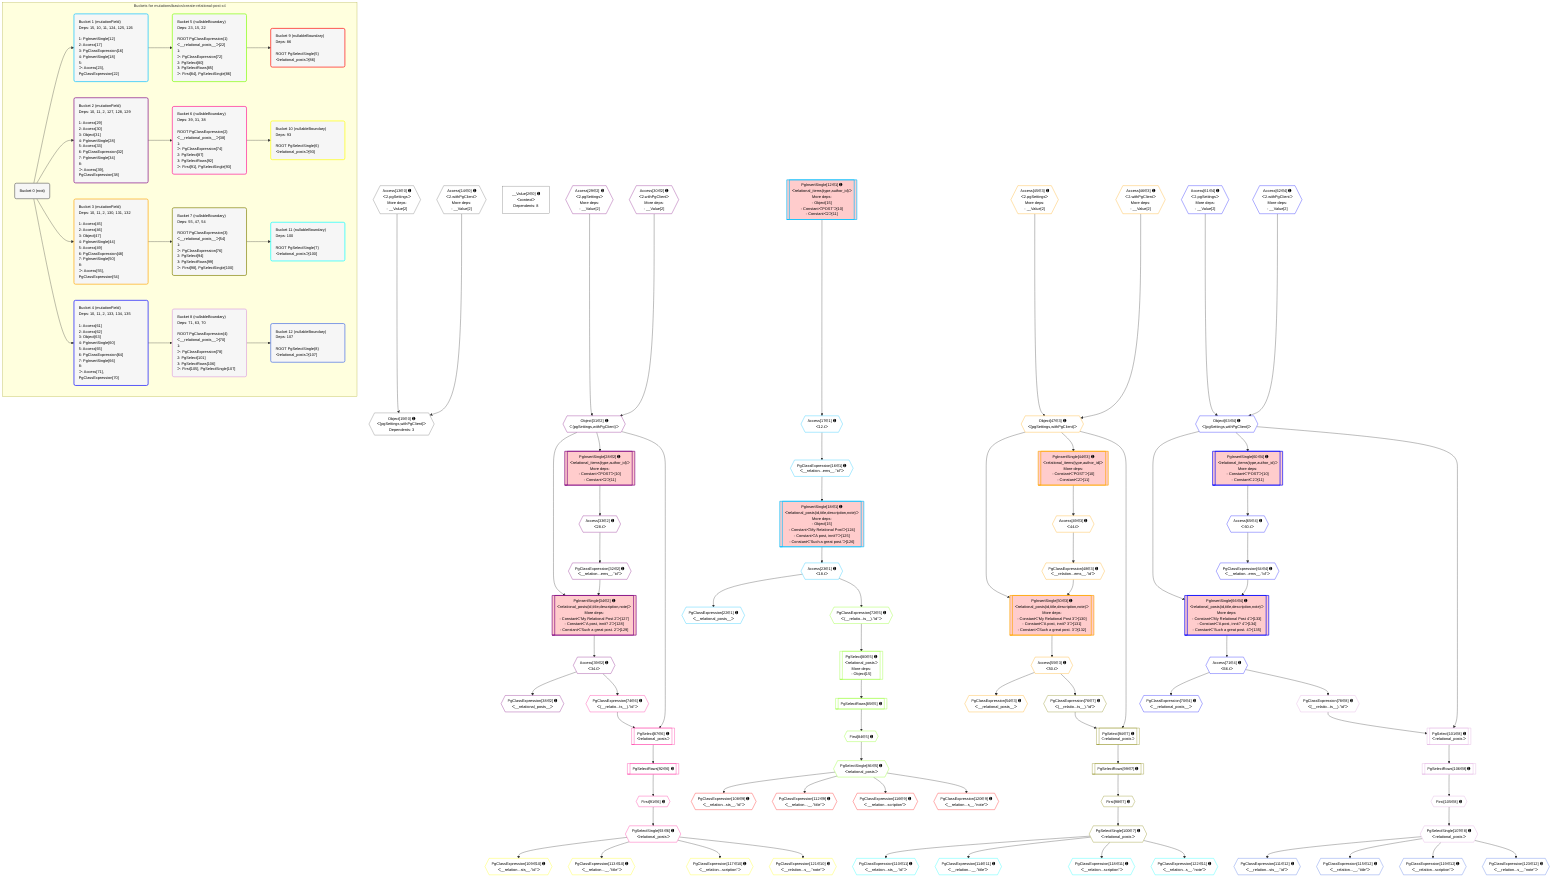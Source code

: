 %%{init: {'themeVariables': { 'fontSize': '12px'}}}%%
graph TD
    classDef path fill:#eee,stroke:#000,color:#000
    classDef plan fill:#fff,stroke-width:1px,color:#000
    classDef itemplan fill:#fff,stroke-width:2px,color:#000
    classDef unbatchedplan fill:#dff,stroke-width:1px,color:#000
    classDef sideeffectplan fill:#fcc,stroke-width:2px,color:#000
    classDef bucket fill:#f6f6f6,color:#000,stroke-width:2px,text-align:left

    subgraph "Buckets for mutations/basics/create-relational-post-x4"
    Bucket0("Bucket 0 (root)"):::bucket
    Bucket1("Bucket 1 (mutationField)<br />Deps: 15, 10, 11, 124, 125, 126<br /><br />1: PgInsertSingle[12]<br />2: Access[17]<br />3: PgClassExpression[16]<br />4: PgInsertSingle[18]<br />5: <br />ᐳ: Access[23], PgClassExpression[22]"):::bucket
    Bucket2("Bucket 2 (mutationField)<br />Deps: 10, 11, 2, 127, 128, 129<br /><br />1: Access[29]<br />2: Access[30]<br />3: Object[31]<br />4: PgInsertSingle[28]<br />5: Access[33]<br />6: PgClassExpression[32]<br />7: PgInsertSingle[34]<br />8: <br />ᐳ: Access[39], PgClassExpression[38]"):::bucket
    Bucket3("Bucket 3 (mutationField)<br />Deps: 10, 11, 2, 130, 131, 132<br /><br />1: Access[45]<br />2: Access[46]<br />3: Object[47]<br />4: PgInsertSingle[44]<br />5: Access[49]<br />6: PgClassExpression[48]<br />7: PgInsertSingle[50]<br />8: <br />ᐳ: Access[55], PgClassExpression[54]"):::bucket
    Bucket4("Bucket 4 (mutationField)<br />Deps: 10, 11, 2, 133, 134, 135<br /><br />1: Access[61]<br />2: Access[62]<br />3: Object[63]<br />4: PgInsertSingle[60]<br />5: Access[65]<br />6: PgClassExpression[64]<br />7: PgInsertSingle[66]<br />8: <br />ᐳ: Access[71], PgClassExpression[70]"):::bucket
    Bucket5("Bucket 5 (nullableBoundary)<br />Deps: 23, 15, 22<br /><br />ROOT PgClassExpression{1}ᐸ__relational_posts__ᐳ[22]<br />1: <br />ᐳ: PgClassExpression[72]<br />2: PgSelect[80]<br />3: PgSelectRows[85]<br />ᐳ: First[84], PgSelectSingle[86]"):::bucket
    Bucket6("Bucket 6 (nullableBoundary)<br />Deps: 39, 31, 38<br /><br />ROOT PgClassExpression{2}ᐸ__relational_posts__ᐳ[38]<br />1: <br />ᐳ: PgClassExpression[74]<br />2: PgSelect[87]<br />3: PgSelectRows[92]<br />ᐳ: First[91], PgSelectSingle[93]"):::bucket
    Bucket7("Bucket 7 (nullableBoundary)<br />Deps: 55, 47, 54<br /><br />ROOT PgClassExpression{3}ᐸ__relational_posts__ᐳ[54]<br />1: <br />ᐳ: PgClassExpression[76]<br />2: PgSelect[94]<br />3: PgSelectRows[99]<br />ᐳ: First[98], PgSelectSingle[100]"):::bucket
    Bucket8("Bucket 8 (nullableBoundary)<br />Deps: 71, 63, 70<br /><br />ROOT PgClassExpression{4}ᐸ__relational_posts__ᐳ[70]<br />1: <br />ᐳ: PgClassExpression[78]<br />2: PgSelect[101]<br />3: PgSelectRows[106]<br />ᐳ: First[105], PgSelectSingle[107]"):::bucket
    Bucket9("Bucket 9 (nullableBoundary)<br />Deps: 86<br /><br />ROOT PgSelectSingle{5}ᐸrelational_postsᐳ[86]"):::bucket
    Bucket10("Bucket 10 (nullableBoundary)<br />Deps: 93<br /><br />ROOT PgSelectSingle{6}ᐸrelational_postsᐳ[93]"):::bucket
    Bucket11("Bucket 11 (nullableBoundary)<br />Deps: 100<br /><br />ROOT PgSelectSingle{7}ᐸrelational_postsᐳ[100]"):::bucket
    Bucket12("Bucket 12 (nullableBoundary)<br />Deps: 107<br /><br />ROOT PgSelectSingle{8}ᐸrelational_postsᐳ[107]"):::bucket
    end
    Bucket0 --> Bucket1 & Bucket2 & Bucket3 & Bucket4
    Bucket1 --> Bucket5
    Bucket2 --> Bucket6
    Bucket3 --> Bucket7
    Bucket4 --> Bucket8
    Bucket5 --> Bucket9
    Bucket6 --> Bucket10
    Bucket7 --> Bucket11
    Bucket8 --> Bucket12

    %% plan dependencies
    Object15{{"Object[15∈0] ➊<br />ᐸ{pgSettings,withPgClient}ᐳ<br />Dependents: 3"}}:::plan
    Access13{{"Access[13∈0] ➊<br />ᐸ2.pgSettingsᐳ<br />More deps:<br />- __Value[2]"}}:::plan
    Access14{{"Access[14∈0] ➊<br />ᐸ2.withPgClientᐳ<br />More deps:<br />- __Value[2]"}}:::plan
    Access13 & Access14 --> Object15
    __Value2["__Value[2∈0] ➊<br />ᐸcontextᐳ<br />Dependents: 8"]:::plan
    PgInsertSingle18[["PgInsertSingle[18∈1] ➊<br />ᐸrelational_posts(id,title,description,note)ᐳ<br />More deps:<br />- Object[15]<br />- Constantᐸ'My Relational Post'ᐳ[124]<br />- Constantᐸ'A post, innit?'ᐳ[125]<br />- Constantᐸ'Such a great post.'ᐳ[126]"]]:::sideeffectplan
    PgClassExpression16{{"PgClassExpression[16∈1] ➊<br />ᐸ__relation...ems__.”id”ᐳ"}}:::plan
    PgClassExpression16 --> PgInsertSingle18
    PgInsertSingle12[["PgInsertSingle[12∈1] ➊<br />ᐸrelational_items(type,author_id)ᐳ<br />More deps:<br />- Object[15]<br />- Constantᐸ'POST'ᐳ[10]<br />- Constantᐸ2ᐳ[11]"]]:::sideeffectplan
    Access17{{"Access[17∈1] ➊<br />ᐸ12.tᐳ"}}:::plan
    Access17 --> PgClassExpression16
    PgInsertSingle12 --> Access17
    PgClassExpression22{{"PgClassExpression[22∈1] ➊<br />ᐸ__relational_posts__ᐳ"}}:::plan
    Access23{{"Access[23∈1] ➊<br />ᐸ18.tᐳ"}}:::plan
    Access23 --> PgClassExpression22
    PgInsertSingle18 --> Access23
    PgInsertSingle34[["PgInsertSingle[34∈2] ➊<br />ᐸrelational_posts(id,title,description,note)ᐳ<br />More deps:<br />- Constantᐸ'My Relational Post 2'ᐳ[127]<br />- Constantᐸ'A post, innit? 2'ᐳ[128]<br />- Constantᐸ'Such a great post. 2'ᐳ[129]"]]:::sideeffectplan
    Object31{{"Object[31∈2] ➊<br />ᐸ{pgSettings,withPgClient}ᐳ"}}:::plan
    PgClassExpression32{{"PgClassExpression[32∈2] ➊<br />ᐸ__relation...ems__.”id”ᐳ"}}:::plan
    Object31 & PgClassExpression32 --> PgInsertSingle34
    PgInsertSingle28[["PgInsertSingle[28∈2] ➊<br />ᐸrelational_items(type,author_id)ᐳ<br />More deps:<br />- Constantᐸ'POST'ᐳ[10]<br />- Constantᐸ2ᐳ[11]"]]:::sideeffectplan
    Object31 --> PgInsertSingle28
    Access29{{"Access[29∈2] ➊<br />ᐸ2.pgSettingsᐳ<br />More deps:<br />- __Value[2]"}}:::plan
    Access30{{"Access[30∈2] ➊<br />ᐸ2.withPgClientᐳ<br />More deps:<br />- __Value[2]"}}:::plan
    Access29 & Access30 --> Object31
    Access33{{"Access[33∈2] ➊<br />ᐸ28.tᐳ"}}:::plan
    Access33 --> PgClassExpression32
    PgInsertSingle28 --> Access33
    PgClassExpression38{{"PgClassExpression[38∈2] ➊<br />ᐸ__relational_posts__ᐳ"}}:::plan
    Access39{{"Access[39∈2] ➊<br />ᐸ34.tᐳ"}}:::plan
    Access39 --> PgClassExpression38
    PgInsertSingle34 --> Access39
    PgInsertSingle50[["PgInsertSingle[50∈3] ➊<br />ᐸrelational_posts(id,title,description,note)ᐳ<br />More deps:<br />- Constantᐸ'My Relational Post 3'ᐳ[130]<br />- Constantᐸ'A post, innit? 3'ᐳ[131]<br />- Constantᐸ'Such a great post. 3'ᐳ[132]"]]:::sideeffectplan
    Object47{{"Object[47∈3] ➊<br />ᐸ{pgSettings,withPgClient}ᐳ"}}:::plan
    PgClassExpression48{{"PgClassExpression[48∈3] ➊<br />ᐸ__relation...ems__.”id”ᐳ"}}:::plan
    Object47 & PgClassExpression48 --> PgInsertSingle50
    PgInsertSingle44[["PgInsertSingle[44∈3] ➊<br />ᐸrelational_items(type,author_id)ᐳ<br />More deps:<br />- Constantᐸ'POST'ᐳ[10]<br />- Constantᐸ2ᐳ[11]"]]:::sideeffectplan
    Object47 --> PgInsertSingle44
    Access45{{"Access[45∈3] ➊<br />ᐸ2.pgSettingsᐳ<br />More deps:<br />- __Value[2]"}}:::plan
    Access46{{"Access[46∈3] ➊<br />ᐸ2.withPgClientᐳ<br />More deps:<br />- __Value[2]"}}:::plan
    Access45 & Access46 --> Object47
    Access49{{"Access[49∈3] ➊<br />ᐸ44.tᐳ"}}:::plan
    Access49 --> PgClassExpression48
    PgInsertSingle44 --> Access49
    PgClassExpression54{{"PgClassExpression[54∈3] ➊<br />ᐸ__relational_posts__ᐳ"}}:::plan
    Access55{{"Access[55∈3] ➊<br />ᐸ50.tᐳ"}}:::plan
    Access55 --> PgClassExpression54
    PgInsertSingle50 --> Access55
    PgInsertSingle66[["PgInsertSingle[66∈4] ➊<br />ᐸrelational_posts(id,title,description,note)ᐳ<br />More deps:<br />- Constantᐸ'My Relational Post 4'ᐳ[133]<br />- Constantᐸ'A post, innit? 4'ᐳ[134]<br />- Constantᐸ'Such a great post. 4'ᐳ[135]"]]:::sideeffectplan
    Object63{{"Object[63∈4] ➊<br />ᐸ{pgSettings,withPgClient}ᐳ"}}:::plan
    PgClassExpression64{{"PgClassExpression[64∈4] ➊<br />ᐸ__relation...ems__.”id”ᐳ"}}:::plan
    Object63 & PgClassExpression64 --> PgInsertSingle66
    PgInsertSingle60[["PgInsertSingle[60∈4] ➊<br />ᐸrelational_items(type,author_id)ᐳ<br />More deps:<br />- Constantᐸ'POST'ᐳ[10]<br />- Constantᐸ2ᐳ[11]"]]:::sideeffectplan
    Object63 --> PgInsertSingle60
    Access61{{"Access[61∈4] ➊<br />ᐸ2.pgSettingsᐳ<br />More deps:<br />- __Value[2]"}}:::plan
    Access62{{"Access[62∈4] ➊<br />ᐸ2.withPgClientᐳ<br />More deps:<br />- __Value[2]"}}:::plan
    Access61 & Access62 --> Object63
    Access65{{"Access[65∈4] ➊<br />ᐸ60.tᐳ"}}:::plan
    Access65 --> PgClassExpression64
    PgInsertSingle60 --> Access65
    PgClassExpression70{{"PgClassExpression[70∈4] ➊<br />ᐸ__relational_posts__ᐳ"}}:::plan
    Access71{{"Access[71∈4] ➊<br />ᐸ66.tᐳ"}}:::plan
    Access71 --> PgClassExpression70
    PgInsertSingle66 --> Access71
    PgSelect80[["PgSelect[80∈5] ➊<br />ᐸrelational_postsᐳ<br />More deps:<br />- Object[15]"]]:::plan
    PgClassExpression72{{"PgClassExpression[72∈5] ➊<br />ᐸ(__relatio...ts__).”id”ᐳ"}}:::plan
    PgClassExpression72 --> PgSelect80
    Access23 --> PgClassExpression72
    First84{{"First[84∈5] ➊"}}:::plan
    PgSelectRows85[["PgSelectRows[85∈5] ➊"]]:::plan
    PgSelectRows85 --> First84
    PgSelect80 --> PgSelectRows85
    PgSelectSingle86{{"PgSelectSingle[86∈5] ➊<br />ᐸrelational_postsᐳ"}}:::plan
    First84 --> PgSelectSingle86
    PgSelect87[["PgSelect[87∈6] ➊<br />ᐸrelational_postsᐳ"]]:::plan
    PgClassExpression74{{"PgClassExpression[74∈6] ➊<br />ᐸ(__relatio...ts__).”id”ᐳ"}}:::plan
    Object31 & PgClassExpression74 --> PgSelect87
    Access39 --> PgClassExpression74
    First91{{"First[91∈6] ➊"}}:::plan
    PgSelectRows92[["PgSelectRows[92∈6] ➊"]]:::plan
    PgSelectRows92 --> First91
    PgSelect87 --> PgSelectRows92
    PgSelectSingle93{{"PgSelectSingle[93∈6] ➊<br />ᐸrelational_postsᐳ"}}:::plan
    First91 --> PgSelectSingle93
    PgSelect94[["PgSelect[94∈7] ➊<br />ᐸrelational_postsᐳ"]]:::plan
    PgClassExpression76{{"PgClassExpression[76∈7] ➊<br />ᐸ(__relatio...ts__).”id”ᐳ"}}:::plan
    Object47 & PgClassExpression76 --> PgSelect94
    Access55 --> PgClassExpression76
    First98{{"First[98∈7] ➊"}}:::plan
    PgSelectRows99[["PgSelectRows[99∈7] ➊"]]:::plan
    PgSelectRows99 --> First98
    PgSelect94 --> PgSelectRows99
    PgSelectSingle100{{"PgSelectSingle[100∈7] ➊<br />ᐸrelational_postsᐳ"}}:::plan
    First98 --> PgSelectSingle100
    PgSelect101[["PgSelect[101∈8] ➊<br />ᐸrelational_postsᐳ"]]:::plan
    PgClassExpression78{{"PgClassExpression[78∈8] ➊<br />ᐸ(__relatio...ts__).”id”ᐳ"}}:::plan
    Object63 & PgClassExpression78 --> PgSelect101
    Access71 --> PgClassExpression78
    First105{{"First[105∈8] ➊"}}:::plan
    PgSelectRows106[["PgSelectRows[106∈8] ➊"]]:::plan
    PgSelectRows106 --> First105
    PgSelect101 --> PgSelectRows106
    PgSelectSingle107{{"PgSelectSingle[107∈8] ➊<br />ᐸrelational_postsᐳ"}}:::plan
    First105 --> PgSelectSingle107
    PgClassExpression108{{"PgClassExpression[108∈9] ➊<br />ᐸ__relation...sts__.”id”ᐳ"}}:::plan
    PgSelectSingle86 --> PgClassExpression108
    PgClassExpression112{{"PgClassExpression[112∈9] ➊<br />ᐸ__relation...__.”title”ᐳ"}}:::plan
    PgSelectSingle86 --> PgClassExpression112
    PgClassExpression116{{"PgClassExpression[116∈9] ➊<br />ᐸ__relation...scription”ᐳ"}}:::plan
    PgSelectSingle86 --> PgClassExpression116
    PgClassExpression120{{"PgClassExpression[120∈9] ➊<br />ᐸ__relation...s__.”note”ᐳ"}}:::plan
    PgSelectSingle86 --> PgClassExpression120
    PgClassExpression109{{"PgClassExpression[109∈10] ➊<br />ᐸ__relation...sts__.”id”ᐳ"}}:::plan
    PgSelectSingle93 --> PgClassExpression109
    PgClassExpression113{{"PgClassExpression[113∈10] ➊<br />ᐸ__relation...__.”title”ᐳ"}}:::plan
    PgSelectSingle93 --> PgClassExpression113
    PgClassExpression117{{"PgClassExpression[117∈10] ➊<br />ᐸ__relation...scription”ᐳ"}}:::plan
    PgSelectSingle93 --> PgClassExpression117
    PgClassExpression121{{"PgClassExpression[121∈10] ➊<br />ᐸ__relation...s__.”note”ᐳ"}}:::plan
    PgSelectSingle93 --> PgClassExpression121
    PgClassExpression110{{"PgClassExpression[110∈11] ➊<br />ᐸ__relation...sts__.”id”ᐳ"}}:::plan
    PgSelectSingle100 --> PgClassExpression110
    PgClassExpression114{{"PgClassExpression[114∈11] ➊<br />ᐸ__relation...__.”title”ᐳ"}}:::plan
    PgSelectSingle100 --> PgClassExpression114
    PgClassExpression118{{"PgClassExpression[118∈11] ➊<br />ᐸ__relation...scription”ᐳ"}}:::plan
    PgSelectSingle100 --> PgClassExpression118
    PgClassExpression122{{"PgClassExpression[122∈11] ➊<br />ᐸ__relation...s__.”note”ᐳ"}}:::plan
    PgSelectSingle100 --> PgClassExpression122
    PgClassExpression111{{"PgClassExpression[111∈12] ➊<br />ᐸ__relation...sts__.”id”ᐳ"}}:::plan
    PgSelectSingle107 --> PgClassExpression111
    PgClassExpression115{{"PgClassExpression[115∈12] ➊<br />ᐸ__relation...__.”title”ᐳ"}}:::plan
    PgSelectSingle107 --> PgClassExpression115
    PgClassExpression119{{"PgClassExpression[119∈12] ➊<br />ᐸ__relation...scription”ᐳ"}}:::plan
    PgSelectSingle107 --> PgClassExpression119
    PgClassExpression123{{"PgClassExpression[123∈12] ➊<br />ᐸ__relation...s__.”note”ᐳ"}}:::plan
    PgSelectSingle107 --> PgClassExpression123

    %% define steps
    classDef bucket0 stroke:#696969
    class Bucket0,__Value2,Access13,Access14,Object15 bucket0
    classDef bucket1 stroke:#00bfff
    class Bucket1,PgInsertSingle12,PgClassExpression16,Access17,PgInsertSingle18,PgClassExpression22,Access23 bucket1
    classDef bucket2 stroke:#7f007f
    class Bucket2,PgInsertSingle28,Access29,Access30,Object31,PgClassExpression32,Access33,PgInsertSingle34,PgClassExpression38,Access39 bucket2
    classDef bucket3 stroke:#ffa500
    class Bucket3,PgInsertSingle44,Access45,Access46,Object47,PgClassExpression48,Access49,PgInsertSingle50,PgClassExpression54,Access55 bucket3
    classDef bucket4 stroke:#0000ff
    class Bucket4,PgInsertSingle60,Access61,Access62,Object63,PgClassExpression64,Access65,PgInsertSingle66,PgClassExpression70,Access71 bucket4
    classDef bucket5 stroke:#7fff00
    class Bucket5,PgClassExpression72,PgSelect80,First84,PgSelectRows85,PgSelectSingle86 bucket5
    classDef bucket6 stroke:#ff1493
    class Bucket6,PgClassExpression74,PgSelect87,First91,PgSelectRows92,PgSelectSingle93 bucket6
    classDef bucket7 stroke:#808000
    class Bucket7,PgClassExpression76,PgSelect94,First98,PgSelectRows99,PgSelectSingle100 bucket7
    classDef bucket8 stroke:#dda0dd
    class Bucket8,PgClassExpression78,PgSelect101,First105,PgSelectRows106,PgSelectSingle107 bucket8
    classDef bucket9 stroke:#ff0000
    class Bucket9,PgClassExpression108,PgClassExpression112,PgClassExpression116,PgClassExpression120 bucket9
    classDef bucket10 stroke:#ffff00
    class Bucket10,PgClassExpression109,PgClassExpression113,PgClassExpression117,PgClassExpression121 bucket10
    classDef bucket11 stroke:#00ffff
    class Bucket11,PgClassExpression110,PgClassExpression114,PgClassExpression118,PgClassExpression122 bucket11
    classDef bucket12 stroke:#4169e1
    class Bucket12,PgClassExpression111,PgClassExpression115,PgClassExpression119,PgClassExpression123 bucket12
